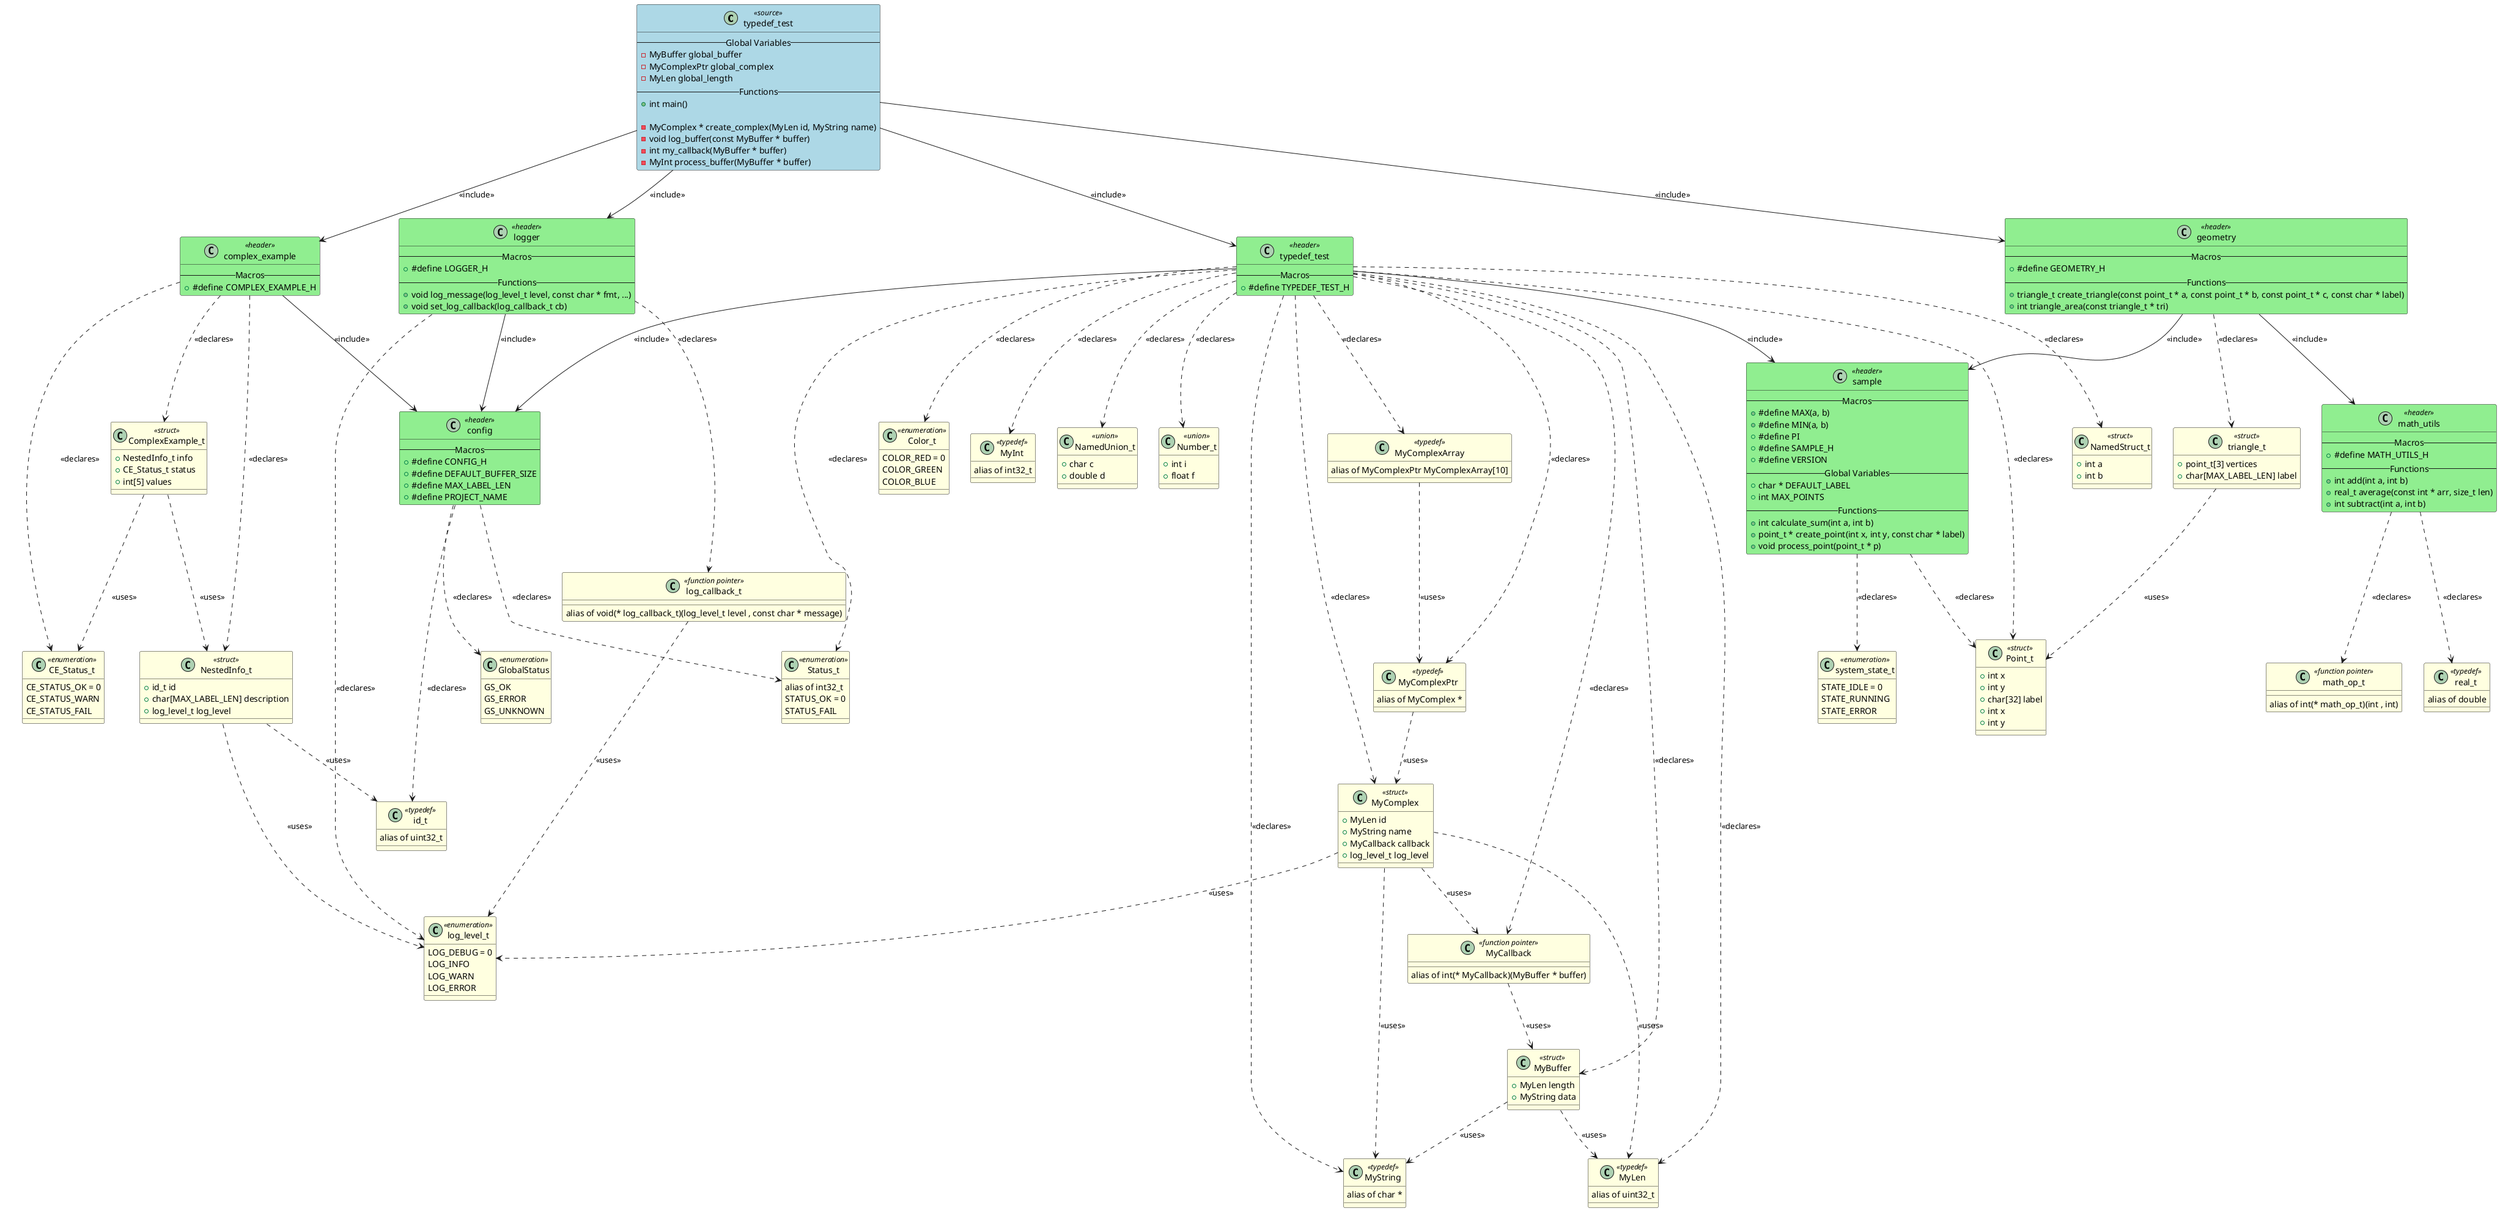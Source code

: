 @startuml typedef_test

class "typedef_test" as TYPEDEF_TEST <<source>> #LightBlue
{
    -- Global Variables --
    - MyBuffer global_buffer
    - MyComplexPtr global_complex
    - MyLen global_length
    -- Functions --
    + int main()

    - MyComplex * create_complex(MyLen id, MyString name)
    - void log_buffer(const MyBuffer * buffer)
    - int my_callback(MyBuffer * buffer)
    - MyInt process_buffer(MyBuffer * buffer)
}

class "complex_example" as HEADER_COMPLEX_EXAMPLE <<header>> #LightGreen
{
    -- Macros --
    + #define COMPLEX_EXAMPLE_H
}

class "config" as HEADER_CONFIG <<header>> #LightGreen
{
    -- Macros --
    + #define CONFIG_H
    + #define DEFAULT_BUFFER_SIZE
    + #define MAX_LABEL_LEN
    + #define PROJECT_NAME
}

class "geometry" as HEADER_GEOMETRY <<header>> #LightGreen
{
    -- Macros --
    + #define GEOMETRY_H
    -- Functions --
    + triangle_t create_triangle(const point_t * a, const point_t * b, const point_t * c, const char * label)
    + int triangle_area(const triangle_t * tri)
}

class "logger" as HEADER_LOGGER <<header>> #LightGreen
{
    -- Macros --
    + #define LOGGER_H
    -- Functions --
    + void log_message(log_level_t level, const char * fmt, ...)
    + void set_log_callback(log_callback_t cb)
}

class "math_utils" as HEADER_MATH_UTILS <<header>> #LightGreen
{
    -- Macros --
    + #define MATH_UTILS_H
    -- Functions --
    + int add(int a, int b)
    + real_t average(const int * arr, size_t len)
    + int subtract(int a, int b)
}

class "sample" as HEADER_SAMPLE <<header>> #LightGreen
{
    -- Macros --
    + #define MAX(a, b)
    + #define MIN(a, b)
    + #define PI
    + #define SAMPLE_H
    + #define VERSION
    -- Global Variables --
    + char * DEFAULT_LABEL
    + int MAX_POINTS
    -- Functions --
    + int calculate_sum(int a, int b)
    + point_t * create_point(int x, int y, const char * label)
    + void process_point(point_t * p)
}

class "typedef_test" as HEADER_TYPEDEF_TEST <<header>> #LightGreen
{
    -- Macros --
    + #define TYPEDEF_TEST_H
}

class "ComplexExample_t" as TYPEDEF_COMPLEXEXAMPLE_T <<struct>> #LightYellow
{
    + NestedInfo_t info
    + CE_Status_t status
    + int[5] values
}

class "NestedInfo_t" as TYPEDEF_NESTEDINFO_T <<struct>> #LightYellow
{
    + id_t id
    + char[MAX_LABEL_LEN] description
    + log_level_t log_level
}

class "CE_Status_t" as TYPEDEF_CE_STATUS_T <<enumeration>> #LightYellow
{
    CE_STATUS_OK = 0
    CE_STATUS_WARN
    CE_STATUS_FAIL
}

class "GlobalStatus" as TYPEDEF_GLOBALSTATUS <<enumeration>> #LightYellow
{
    GS_OK
    GS_ERROR
    GS_UNKNOWN
}

class "id_t" as TYPEDEF_ID_T <<typedef>> #LightYellow
{
    alias of uint32_t
}

class "status_t" as TYPEDEF_STATUS_T <<typedef>> #LightYellow
{
    alias of int32_t
}

class "triangle_t" as TYPEDEF_TRIANGLE_T <<struct>> #LightYellow
{
    + point_t[3] vertices
    + char[MAX_LABEL_LEN] label
}

class "log_level_t" as TYPEDEF_LOG_LEVEL_T <<enumeration>> #LightYellow
{
    LOG_DEBUG = 0
    LOG_INFO
    LOG_WARN
    LOG_ERROR
}

class "log_callback_t" as TYPEDEF_LOG_CALLBACK_T <<function pointer>> #LightYellow
{
    alias of void(* log_callback_t)(log_level_t level , const char * message)
}

class "math_op_t" as TYPEDEF_MATH_OP_T <<function pointer>> #LightYellow
{
    alias of int(* math_op_t)(int , int)
}

class "real_t" as TYPEDEF_REAL_T <<typedef>> #LightYellow
{
    alias of double
}

class "point_t" as TYPEDEF_POINT_T <<struct>> #LightYellow
{
    + int x
    + int y
    + char[32] label
}

class "system_state_t" as TYPEDEF_SYSTEM_STATE_T <<enumeration>> #LightYellow
{
    STATE_IDLE = 0
    STATE_RUNNING
    STATE_ERROR
}

class "MyBuffer" as TYPEDEF_MYBUFFER <<struct>> #LightYellow
{
    + MyLen length
    + MyString data
}

class "MyComplex" as TYPEDEF_MYCOMPLEX <<struct>> #LightYellow
{
    + MyLen id
    + MyString name
    + MyCallback callback
    + log_level_t log_level
}

class "NamedStruct_t" as TYPEDEF_NAMEDSTRUCT_T <<struct>> #LightYellow
{
    + int a
    + int b
}

class "Point_t" as TYPEDEF_POINT_T <<struct>> #LightYellow
{
    + int x
    + int y
}

class "Color_t" as TYPEDEF_COLOR_T <<enumeration>> #LightYellow
{
    COLOR_RED = 0
    COLOR_GREEN
    COLOR_BLUE
}

class "Status_t" as TYPEDEF_STATUS_T <<enumeration>> #LightYellow
{
    STATUS_OK = 0
    STATUS_FAIL
}

class "MyCallback" as TYPEDEF_MYCALLBACK <<function pointer>> #LightYellow
{
    alias of int(* MyCallback)(MyBuffer * buffer)
}

class "MyComplexArray" as TYPEDEF_MYCOMPLEXARRAY <<typedef>> #LightYellow
{
    alias of MyComplexPtr MyComplexArray[10]
}

class "MyComplexPtr" as TYPEDEF_MYCOMPLEXPTR <<typedef>> #LightYellow
{
    alias of MyComplex *
}

class "MyInt" as TYPEDEF_MYINT <<typedef>> #LightYellow
{
    alias of int32_t
}

class "MyLen" as TYPEDEF_MYLEN <<typedef>> #LightYellow
{
    alias of uint32_t
}

class "MyString" as TYPEDEF_MYSTRING <<typedef>> #LightYellow
{
    alias of char *
}

class "NamedUnion_t" as TYPEDEF_NAMEDUNION_T <<union>> #LightYellow
{
    + char c
    + double d
}

class "Number_t" as TYPEDEF_NUMBER_T <<union>> #LightYellow
{
    + int i
    + float f
}


' Include relationships
HEADER_COMPLEX_EXAMPLE --> HEADER_CONFIG : <<include>>
HEADER_GEOMETRY --> HEADER_MATH_UTILS : <<include>>
HEADER_GEOMETRY --> HEADER_SAMPLE : <<include>>
HEADER_LOGGER --> HEADER_CONFIG : <<include>>
TYPEDEF_TEST --> HEADER_COMPLEX_EXAMPLE : <<include>>
TYPEDEF_TEST --> HEADER_GEOMETRY : <<include>>
TYPEDEF_TEST --> HEADER_LOGGER : <<include>>
TYPEDEF_TEST --> HEADER_TYPEDEF_TEST : <<include>>
HEADER_TYPEDEF_TEST --> HEADER_CONFIG : <<include>>
HEADER_TYPEDEF_TEST --> HEADER_SAMPLE : <<include>>

' Declaration relationships
HEADER_COMPLEX_EXAMPLE ..> TYPEDEF_COMPLEXEXAMPLE_T : <<declares>>
HEADER_COMPLEX_EXAMPLE ..> TYPEDEF_NESTEDINFO_T : <<declares>>
HEADER_COMPLEX_EXAMPLE ..> TYPEDEF_CE_STATUS_T : <<declares>>
HEADER_CONFIG ..> TYPEDEF_GLOBALSTATUS : <<declares>>
HEADER_CONFIG ..> TYPEDEF_ID_T : <<declares>>
HEADER_CONFIG ..> TYPEDEF_STATUS_T : <<declares>>
HEADER_GEOMETRY ..> TYPEDEF_TRIANGLE_T : <<declares>>
HEADER_LOGGER ..> TYPEDEF_LOG_LEVEL_T : <<declares>>
HEADER_LOGGER ..> TYPEDEF_LOG_CALLBACK_T : <<declares>>
HEADER_MATH_UTILS ..> TYPEDEF_MATH_OP_T : <<declares>>
HEADER_MATH_UTILS ..> TYPEDEF_REAL_T : <<declares>>
HEADER_SAMPLE ..> TYPEDEF_POINT_T : <<declares>>
HEADER_SAMPLE ..> TYPEDEF_SYSTEM_STATE_T : <<declares>>
HEADER_TYPEDEF_TEST ..> TYPEDEF_MYBUFFER : <<declares>>
HEADER_TYPEDEF_TEST ..> TYPEDEF_MYCOMPLEX : <<declares>>
HEADER_TYPEDEF_TEST ..> TYPEDEF_NAMEDSTRUCT_T : <<declares>>
HEADER_TYPEDEF_TEST ..> TYPEDEF_POINT_T : <<declares>>
HEADER_TYPEDEF_TEST ..> TYPEDEF_COLOR_T : <<declares>>
HEADER_TYPEDEF_TEST ..> TYPEDEF_STATUS_T : <<declares>>
HEADER_TYPEDEF_TEST ..> TYPEDEF_MYCALLBACK : <<declares>>
HEADER_TYPEDEF_TEST ..> TYPEDEF_MYCOMPLEXARRAY : <<declares>>
HEADER_TYPEDEF_TEST ..> TYPEDEF_MYCOMPLEXPTR : <<declares>>
HEADER_TYPEDEF_TEST ..> TYPEDEF_MYINT : <<declares>>
HEADER_TYPEDEF_TEST ..> TYPEDEF_MYLEN : <<declares>>
HEADER_TYPEDEF_TEST ..> TYPEDEF_MYSTRING : <<declares>>
HEADER_TYPEDEF_TEST ..> TYPEDEF_NAMEDUNION_T : <<declares>>
HEADER_TYPEDEF_TEST ..> TYPEDEF_NUMBER_T : <<declares>>

' Uses relationships
TYPEDEF_COMPLEXEXAMPLE_T ..> TYPEDEF_CE_STATUS_T : <<uses>>
TYPEDEF_COMPLEXEXAMPLE_T ..> TYPEDEF_NESTEDINFO_T : <<uses>>
TYPEDEF_NESTEDINFO_T ..> TYPEDEF_ID_T : <<uses>>
TYPEDEF_NESTEDINFO_T ..> TYPEDEF_LOG_LEVEL_T : <<uses>>
TYPEDEF_TRIANGLE_T ..> TYPEDEF_POINT_T : <<uses>>
TYPEDEF_LOG_CALLBACK_T ..> TYPEDEF_LOG_LEVEL_T : <<uses>>
TYPEDEF_MYBUFFER ..> TYPEDEF_MYLEN : <<uses>>
TYPEDEF_MYBUFFER ..> TYPEDEF_MYSTRING : <<uses>>
TYPEDEF_MYCOMPLEX ..> TYPEDEF_MYCALLBACK : <<uses>>
TYPEDEF_MYCOMPLEX ..> TYPEDEF_MYLEN : <<uses>>
TYPEDEF_MYCOMPLEX ..> TYPEDEF_MYSTRING : <<uses>>
TYPEDEF_MYCOMPLEX ..> TYPEDEF_LOG_LEVEL_T : <<uses>>
TYPEDEF_MYCALLBACK ..> TYPEDEF_MYBUFFER : <<uses>>
TYPEDEF_MYCOMPLEXARRAY ..> TYPEDEF_MYCOMPLEXPTR : <<uses>>
TYPEDEF_MYCOMPLEXPTR ..> TYPEDEF_MYCOMPLEX : <<uses>>

@enduml